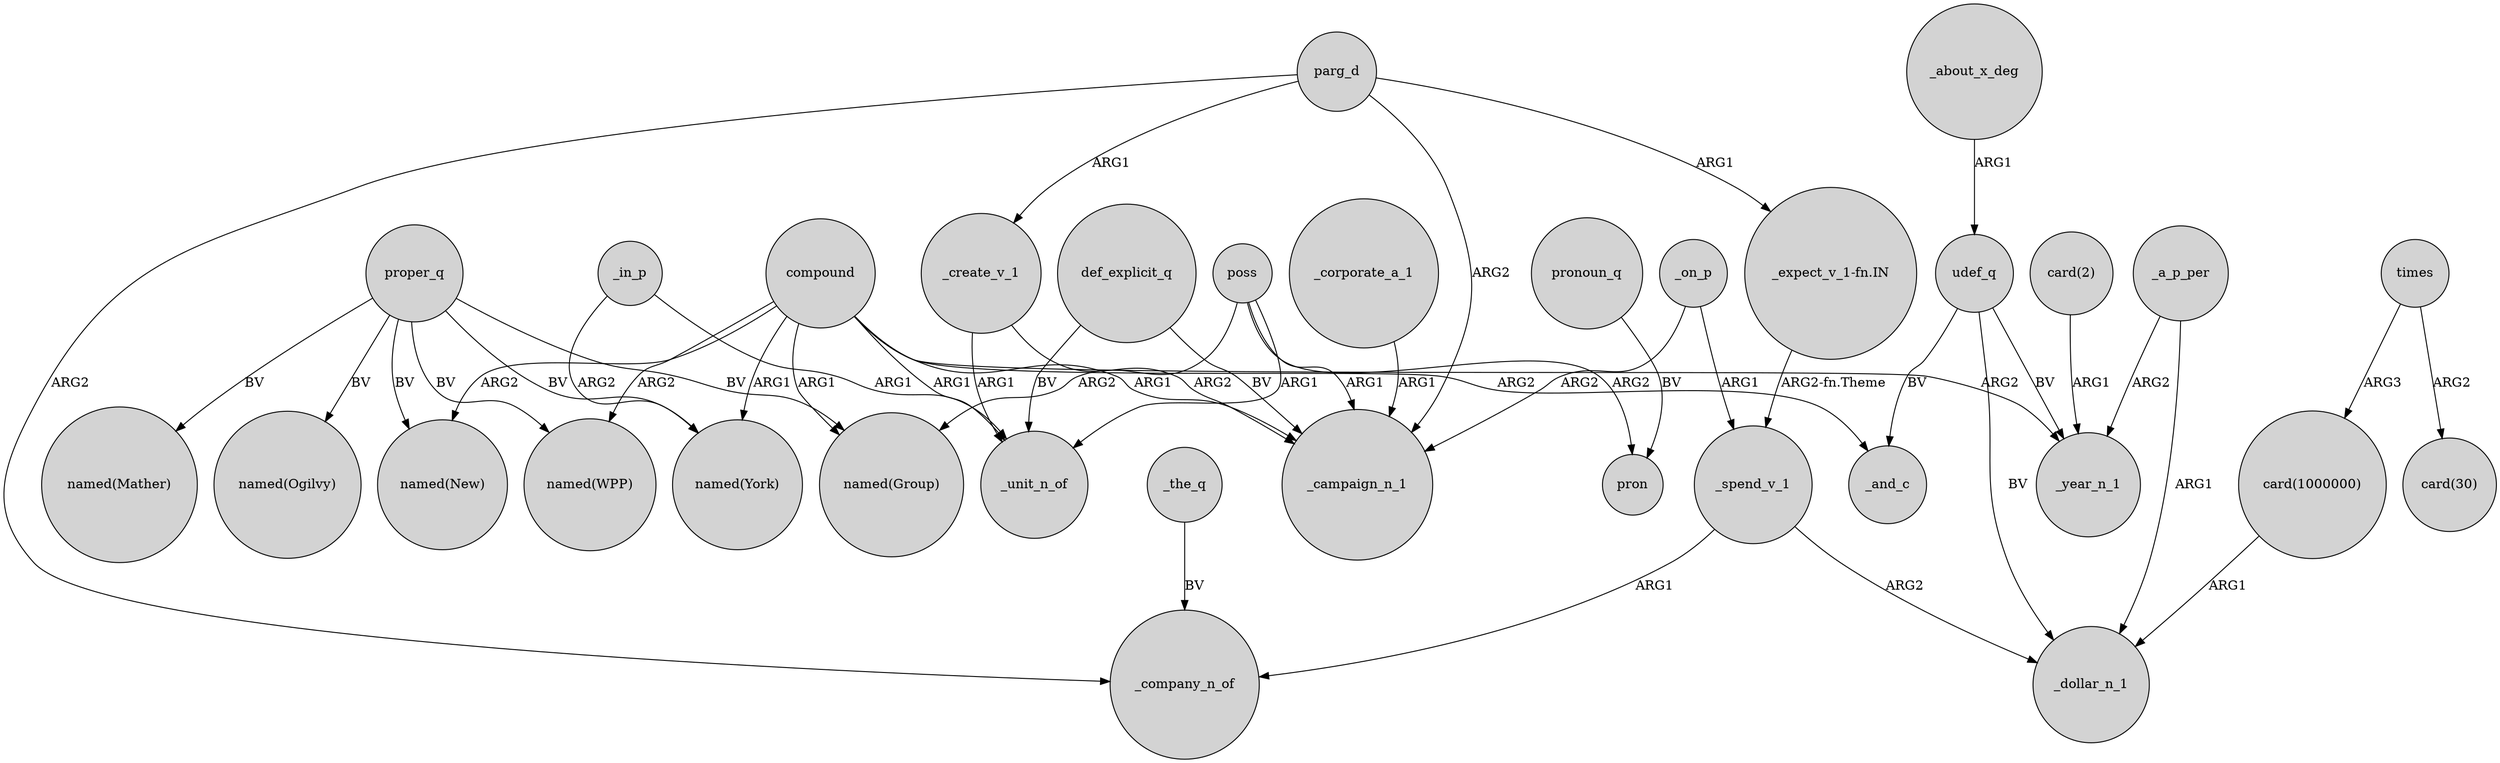 digraph {
	node [shape=circle style=filled]
	"card(1000000)" -> _dollar_n_1 [label=ARG1]
	_spend_v_1 -> _company_n_of [label=ARG1]
	compound -> "named(New)" [label=ARG2]
	poss -> pron [label=ARG2]
	def_explicit_q -> _unit_n_of [label=BV]
	compound -> _unit_n_of [label=ARG1]
	proper_q -> "named(New)" [label=BV]
	_a_p_per -> _year_n_1 [label=ARG2]
	compound -> _campaign_n_1 [label=ARG1]
	_create_v_1 -> _unit_n_of [label=ARG1]
	parg_d -> _create_v_1 [label=ARG1]
	parg_d -> _campaign_n_1 [label=ARG2]
	compound -> "named(WPP)" [label=ARG2]
	proper_q -> "named(Mather)" [label=BV]
	_about_x_deg -> udef_q [label=ARG1]
	_on_p -> _spend_v_1 [label=ARG1]
	_on_p -> _campaign_n_1 [label=ARG2]
	_the_q -> _company_n_of [label=BV]
	_spend_v_1 -> _dollar_n_1 [label=ARG2]
	_in_p -> _unit_n_of [label=ARG1]
	compound -> "named(Group)" [label=ARG1]
	_a_p_per -> _dollar_n_1 [label=ARG1]
	pronoun_q -> pron [label=BV]
	compound -> _and_c [label=ARG2]
	def_explicit_q -> _campaign_n_1 [label=BV]
	compound -> "named(York)" [label=ARG1]
	"card(2)" -> _year_n_1 [label=ARG1]
	poss -> _unit_n_of [label=ARG1]
	times -> "card(1000000)" [label=ARG3]
	parg_d -> _company_n_of [label=ARG2]
	parg_d -> "_expect_v_1-fn.IN" [label=ARG1]
	times -> "card(30)" [label=ARG2]
	poss -> "named(Group)" [label=ARG2]
	proper_q -> "named(Ogilvy)" [label=BV]
	"_expect_v_1-fn.IN" -> _spend_v_1 [label="ARG2-fn.Theme"]
	compound -> _year_n_1 [label=ARG2]
	_in_p -> "named(York)" [label=ARG2]
	proper_q -> "named(WPP)" [label=BV]
	udef_q -> _year_n_1 [label=BV]
	_create_v_1 -> _campaign_n_1 [label=ARG2]
	proper_q -> "named(Group)" [label=BV]
	proper_q -> "named(York)" [label=BV]
	udef_q -> _and_c [label=BV]
	_corporate_a_1 -> _campaign_n_1 [label=ARG1]
	poss -> _campaign_n_1 [label=ARG1]
	udef_q -> _dollar_n_1 [label=BV]
}
